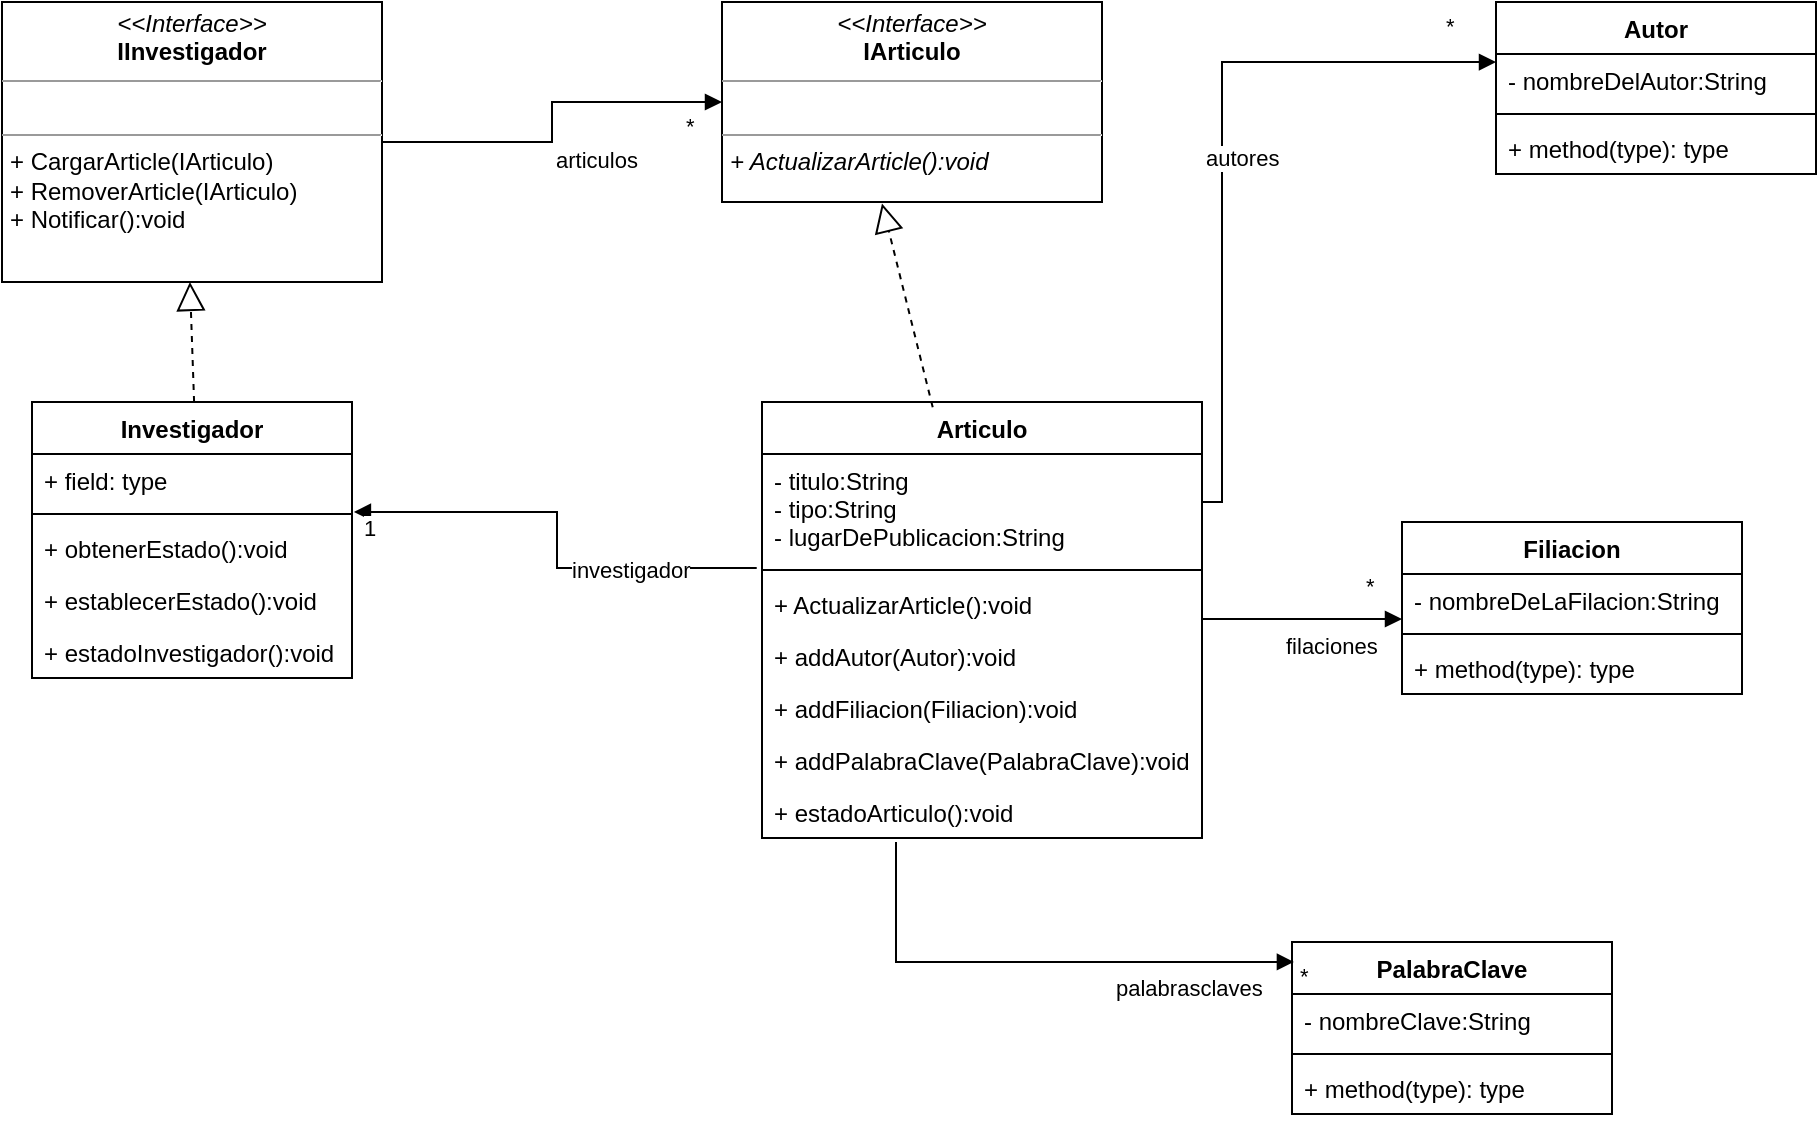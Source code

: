 <mxfile version="20.5.1" type="github">
  <diagram id="C5RBs43oDa-KdzZeNtuy" name="Page-1">
    <mxGraphModel dx="868" dy="450" grid="1" gridSize="10" guides="1" tooltips="1" connect="1" arrows="1" fold="1" page="1" pageScale="1" pageWidth="827" pageHeight="1169" math="0" shadow="0">
      <root>
        <mxCell id="WIyWlLk6GJQsqaUBKTNV-0" />
        <mxCell id="WIyWlLk6GJQsqaUBKTNV-1" parent="WIyWlLk6GJQsqaUBKTNV-0" />
        <mxCell id="X21HdPi5UFmqi_G0laHA-0" value="&lt;p style=&quot;margin:0px;margin-top:4px;text-align:center;&quot;&gt;&lt;i&gt;&amp;lt;&amp;lt;Interface&amp;gt;&amp;gt;&lt;/i&gt;&lt;br&gt;&lt;b&gt;IInvestigador&lt;/b&gt;&lt;/p&gt;&lt;hr size=&quot;1&quot;&gt;&lt;p style=&quot;margin:0px;margin-left:4px;&quot;&gt;&lt;br&gt;&lt;/p&gt;&lt;hr size=&quot;1&quot;&gt;&lt;p style=&quot;margin:0px;margin-left:4px;&quot;&gt;+ CargarArticle(IArticulo)&lt;/p&gt;&lt;p style=&quot;margin:0px;margin-left:4px;&quot;&gt;+ RemoverArticle(IArticulo)&lt;/p&gt;&lt;p style=&quot;margin:0px;margin-left:4px;&quot;&gt;+ Notificar():void&lt;/p&gt;" style="verticalAlign=top;align=left;overflow=fill;fontSize=12;fontFamily=Helvetica;html=1;" parent="WIyWlLk6GJQsqaUBKTNV-1" vertex="1">
          <mxGeometry x="80" y="160" width="190" height="140" as="geometry" />
        </mxCell>
        <mxCell id="X21HdPi5UFmqi_G0laHA-1" value="&lt;p style=&quot;margin:0px;margin-top:4px;text-align:center;&quot;&gt;&lt;i&gt;&amp;lt;&amp;lt;Interface&amp;gt;&amp;gt;&lt;/i&gt;&lt;br&gt;&lt;b&gt;IArticulo&lt;/b&gt;&lt;/p&gt;&lt;hr size=&quot;1&quot;&gt;&lt;p style=&quot;margin:0px;margin-left:4px;&quot;&gt;&lt;br&gt;&lt;/p&gt;&lt;hr size=&quot;1&quot;&gt;&lt;p style=&quot;margin:0px;margin-left:4px;&quot;&gt;&lt;i&gt;+ ActualizarArticle():void&lt;/i&gt;&lt;/p&gt;" style="verticalAlign=top;align=left;overflow=fill;fontSize=12;fontFamily=Helvetica;html=1;" parent="WIyWlLk6GJQsqaUBKTNV-1" vertex="1">
          <mxGeometry x="440" y="160" width="190" height="100" as="geometry" />
        </mxCell>
        <mxCell id="X21HdPi5UFmqi_G0laHA-2" value="articulos" style="endArrow=block;endFill=1;html=1;edgeStyle=orthogonalEdgeStyle;align=left;verticalAlign=top;rounded=0;entryX=0;entryY=0.5;entryDx=0;entryDy=0;exitX=1;exitY=0.5;exitDx=0;exitDy=0;" parent="WIyWlLk6GJQsqaUBKTNV-1" source="X21HdPi5UFmqi_G0laHA-0" target="X21HdPi5UFmqi_G0laHA-1" edge="1">
          <mxGeometry x="-0.059" relative="1" as="geometry">
            <mxPoint x="290" y="229.5" as="sourcePoint" />
            <mxPoint x="450" y="229.5" as="targetPoint" />
            <mxPoint as="offset" />
          </mxGeometry>
        </mxCell>
        <mxCell id="X21HdPi5UFmqi_G0laHA-3" value="*" style="edgeLabel;resizable=0;html=1;align=left;verticalAlign=bottom;" parent="X21HdPi5UFmqi_G0laHA-2" connectable="0" vertex="1">
          <mxGeometry x="-1" relative="1" as="geometry">
            <mxPoint x="150" as="offset" />
          </mxGeometry>
        </mxCell>
        <mxCell id="X21HdPi5UFmqi_G0laHA-4" value="Articulo" style="swimlane;fontStyle=1;align=center;verticalAlign=top;childLayout=stackLayout;horizontal=1;startSize=26;horizontalStack=0;resizeParent=1;resizeParentMax=0;resizeLast=0;collapsible=1;marginBottom=0;" parent="WIyWlLk6GJQsqaUBKTNV-1" vertex="1">
          <mxGeometry x="460" y="360" width="220" height="218" as="geometry" />
        </mxCell>
        <mxCell id="X21HdPi5UFmqi_G0laHA-5" value="- titulo:String&#xa;- tipo:String&#xa;- lugarDePublicacion:String&#xa;" style="text;strokeColor=none;fillColor=none;align=left;verticalAlign=top;spacingLeft=4;spacingRight=4;overflow=hidden;rotatable=0;points=[[0,0.5],[1,0.5]];portConstraint=eastwest;" parent="X21HdPi5UFmqi_G0laHA-4" vertex="1">
          <mxGeometry y="26" width="220" height="54" as="geometry" />
        </mxCell>
        <mxCell id="X21HdPi5UFmqi_G0laHA-6" value="" style="line;strokeWidth=1;fillColor=none;align=left;verticalAlign=middle;spacingTop=-1;spacingLeft=3;spacingRight=3;rotatable=0;labelPosition=right;points=[];portConstraint=eastwest;strokeColor=inherit;" parent="X21HdPi5UFmqi_G0laHA-4" vertex="1">
          <mxGeometry y="80" width="220" height="8" as="geometry" />
        </mxCell>
        <mxCell id="X21HdPi5UFmqi_G0laHA-7" value="+ ActualizarArticle():void" style="text;strokeColor=none;fillColor=none;align=left;verticalAlign=top;spacingLeft=4;spacingRight=4;overflow=hidden;rotatable=0;points=[[0,0.5],[1,0.5]];portConstraint=eastwest;" parent="X21HdPi5UFmqi_G0laHA-4" vertex="1">
          <mxGeometry y="88" width="220" height="26" as="geometry" />
        </mxCell>
        <mxCell id="Lb1tUKkF0miz4bz0d-MX-0" value="+ addAutor(Autor):void" style="text;strokeColor=none;fillColor=none;align=left;verticalAlign=top;spacingLeft=4;spacingRight=4;overflow=hidden;rotatable=0;points=[[0,0.5],[1,0.5]];portConstraint=eastwest;" vertex="1" parent="X21HdPi5UFmqi_G0laHA-4">
          <mxGeometry y="114" width="220" height="26" as="geometry" />
        </mxCell>
        <mxCell id="Lb1tUKkF0miz4bz0d-MX-1" value="+ addFiliacion(Filiacion):void" style="text;strokeColor=none;fillColor=none;align=left;verticalAlign=top;spacingLeft=4;spacingRight=4;overflow=hidden;rotatable=0;points=[[0,0.5],[1,0.5]];portConstraint=eastwest;" vertex="1" parent="X21HdPi5UFmqi_G0laHA-4">
          <mxGeometry y="140" width="220" height="26" as="geometry" />
        </mxCell>
        <mxCell id="Lb1tUKkF0miz4bz0d-MX-2" value="+ addPalabraClave(PalabraClave):void" style="text;strokeColor=none;fillColor=none;align=left;verticalAlign=top;spacingLeft=4;spacingRight=4;overflow=hidden;rotatable=0;points=[[0,0.5],[1,0.5]];portConstraint=eastwest;" vertex="1" parent="X21HdPi5UFmqi_G0laHA-4">
          <mxGeometry y="166" width="220" height="26" as="geometry" />
        </mxCell>
        <mxCell id="Lb1tUKkF0miz4bz0d-MX-3" value="+ estadoArticulo():void" style="text;strokeColor=none;fillColor=none;align=left;verticalAlign=top;spacingLeft=4;spacingRight=4;overflow=hidden;rotatable=0;points=[[0,0.5],[1,0.5]];portConstraint=eastwest;" vertex="1" parent="X21HdPi5UFmqi_G0laHA-4">
          <mxGeometry y="192" width="220" height="26" as="geometry" />
        </mxCell>
        <mxCell id="X21HdPi5UFmqi_G0laHA-8" value="" style="endArrow=block;dashed=1;endFill=0;endSize=12;html=1;rounded=0;entryX=0.421;entryY=1.007;entryDx=0;entryDy=0;entryPerimeter=0;exitX=0.388;exitY=0.012;exitDx=0;exitDy=0;exitPerimeter=0;" parent="WIyWlLk6GJQsqaUBKTNV-1" source="X21HdPi5UFmqi_G0laHA-4" target="X21HdPi5UFmqi_G0laHA-1" edge="1">
          <mxGeometry width="160" relative="1" as="geometry">
            <mxPoint x="535" y="350" as="sourcePoint" />
            <mxPoint x="490" y="380" as="targetPoint" />
            <Array as="points" />
          </mxGeometry>
        </mxCell>
        <mxCell id="X21HdPi5UFmqi_G0laHA-9" value="Investigador" style="swimlane;fontStyle=1;align=center;verticalAlign=top;childLayout=stackLayout;horizontal=1;startSize=26;horizontalStack=0;resizeParent=1;resizeParentMax=0;resizeLast=0;collapsible=1;marginBottom=0;" parent="WIyWlLk6GJQsqaUBKTNV-1" vertex="1">
          <mxGeometry x="95" y="360" width="160" height="138" as="geometry" />
        </mxCell>
        <mxCell id="X21HdPi5UFmqi_G0laHA-10" value="+ field: type" style="text;strokeColor=none;fillColor=none;align=left;verticalAlign=top;spacingLeft=4;spacingRight=4;overflow=hidden;rotatable=0;points=[[0,0.5],[1,0.5]];portConstraint=eastwest;" parent="X21HdPi5UFmqi_G0laHA-9" vertex="1">
          <mxGeometry y="26" width="160" height="26" as="geometry" />
        </mxCell>
        <mxCell id="X21HdPi5UFmqi_G0laHA-11" value="" style="line;strokeWidth=1;fillColor=none;align=left;verticalAlign=middle;spacingTop=-1;spacingLeft=3;spacingRight=3;rotatable=0;labelPosition=right;points=[];portConstraint=eastwest;strokeColor=inherit;" parent="X21HdPi5UFmqi_G0laHA-9" vertex="1">
          <mxGeometry y="52" width="160" height="8" as="geometry" />
        </mxCell>
        <mxCell id="X21HdPi5UFmqi_G0laHA-12" value="+ obtenerEstado():void" style="text;strokeColor=none;fillColor=none;align=left;verticalAlign=top;spacingLeft=4;spacingRight=4;overflow=hidden;rotatable=0;points=[[0,0.5],[1,0.5]];portConstraint=eastwest;" parent="X21HdPi5UFmqi_G0laHA-9" vertex="1">
          <mxGeometry y="60" width="160" height="26" as="geometry" />
        </mxCell>
        <mxCell id="Lb1tUKkF0miz4bz0d-MX-4" value="+ establecerEstado():void" style="text;strokeColor=none;fillColor=none;align=left;verticalAlign=top;spacingLeft=4;spacingRight=4;overflow=hidden;rotatable=0;points=[[0,0.5],[1,0.5]];portConstraint=eastwest;" vertex="1" parent="X21HdPi5UFmqi_G0laHA-9">
          <mxGeometry y="86" width="160" height="26" as="geometry" />
        </mxCell>
        <mxCell id="Lb1tUKkF0miz4bz0d-MX-5" value="+ estadoInvestigador():void" style="text;strokeColor=none;fillColor=none;align=left;verticalAlign=top;spacingLeft=4;spacingRight=4;overflow=hidden;rotatable=0;points=[[0,0.5],[1,0.5]];portConstraint=eastwest;" vertex="1" parent="X21HdPi5UFmqi_G0laHA-9">
          <mxGeometry y="112" width="160" height="26" as="geometry" />
        </mxCell>
        <mxCell id="X21HdPi5UFmqi_G0laHA-14" value="" style="endArrow=block;dashed=1;endFill=0;endSize=12;html=1;rounded=0;entryX=0.421;entryY=1.007;entryDx=0;entryDy=0;entryPerimeter=0;exitX=0.388;exitY=0.012;exitDx=0;exitDy=0;exitPerimeter=0;" parent="WIyWlLk6GJQsqaUBKTNV-1" edge="1">
          <mxGeometry width="160" relative="1" as="geometry">
            <mxPoint x="176.05" y="360.002" as="sourcePoint" />
            <mxPoint x="173.96" y="299.95" as="targetPoint" />
            <Array as="points" />
          </mxGeometry>
        </mxCell>
        <mxCell id="X21HdPi5UFmqi_G0laHA-15" value="investigador" style="endArrow=block;endFill=1;html=1;edgeStyle=orthogonalEdgeStyle;align=left;verticalAlign=top;rounded=0;entryX=1.006;entryY=1.115;entryDx=0;entryDy=0;entryPerimeter=0;exitX=-0.012;exitY=-0.192;exitDx=0;exitDy=0;exitPerimeter=0;" parent="WIyWlLk6GJQsqaUBKTNV-1" source="X21HdPi5UFmqi_G0laHA-7" target="X21HdPi5UFmqi_G0laHA-10" edge="1">
          <mxGeometry x="-0.029" y="-5" relative="1" as="geometry">
            <mxPoint x="450" y="480" as="sourcePoint" />
            <mxPoint x="300" y="460" as="targetPoint" />
            <Array as="points" />
            <mxPoint as="offset" />
          </mxGeometry>
        </mxCell>
        <mxCell id="X21HdPi5UFmqi_G0laHA-16" value="1" style="edgeLabel;resizable=0;html=1;align=left;verticalAlign=bottom;" parent="X21HdPi5UFmqi_G0laHA-15" connectable="0" vertex="1">
          <mxGeometry x="-1" relative="1" as="geometry">
            <mxPoint x="-198" y="-12" as="offset" />
          </mxGeometry>
        </mxCell>
        <mxCell id="X21HdPi5UFmqi_G0laHA-18" value="Autor" style="swimlane;fontStyle=1;align=center;verticalAlign=top;childLayout=stackLayout;horizontal=1;startSize=26;horizontalStack=0;resizeParent=1;resizeParentMax=0;resizeLast=0;collapsible=1;marginBottom=0;" parent="WIyWlLk6GJQsqaUBKTNV-1" vertex="1">
          <mxGeometry x="827" y="160" width="160" height="86" as="geometry" />
        </mxCell>
        <mxCell id="X21HdPi5UFmqi_G0laHA-19" value="- nombreDelAutor:String&#xa;" style="text;strokeColor=none;fillColor=none;align=left;verticalAlign=top;spacingLeft=4;spacingRight=4;overflow=hidden;rotatable=0;points=[[0,0.5],[1,0.5]];portConstraint=eastwest;" parent="X21HdPi5UFmqi_G0laHA-18" vertex="1">
          <mxGeometry y="26" width="160" height="26" as="geometry" />
        </mxCell>
        <mxCell id="X21HdPi5UFmqi_G0laHA-20" value="" style="line;strokeWidth=1;fillColor=none;align=left;verticalAlign=middle;spacingTop=-1;spacingLeft=3;spacingRight=3;rotatable=0;labelPosition=right;points=[];portConstraint=eastwest;strokeColor=inherit;" parent="X21HdPi5UFmqi_G0laHA-18" vertex="1">
          <mxGeometry y="52" width="160" height="8" as="geometry" />
        </mxCell>
        <mxCell id="X21HdPi5UFmqi_G0laHA-21" value="+ method(type): type" style="text;strokeColor=none;fillColor=none;align=left;verticalAlign=top;spacingLeft=4;spacingRight=4;overflow=hidden;rotatable=0;points=[[0,0.5],[1,0.5]];portConstraint=eastwest;" parent="X21HdPi5UFmqi_G0laHA-18" vertex="1">
          <mxGeometry y="60" width="160" height="26" as="geometry" />
        </mxCell>
        <mxCell id="X21HdPi5UFmqi_G0laHA-22" value="autores" style="endArrow=block;endFill=1;html=1;edgeStyle=orthogonalEdgeStyle;align=left;verticalAlign=top;rounded=0;entryX=0;entryY=0.154;entryDx=0;entryDy=0;entryPerimeter=0;" parent="WIyWlLk6GJQsqaUBKTNV-1" target="X21HdPi5UFmqi_G0laHA-19" edge="1">
          <mxGeometry x="0.062" y="10" relative="1" as="geometry">
            <mxPoint x="680" y="410" as="sourcePoint" />
            <mxPoint x="680" y="190" as="targetPoint" />
            <Array as="points">
              <mxPoint x="690" y="410" />
              <mxPoint x="690" y="190" />
            </Array>
            <mxPoint as="offset" />
          </mxGeometry>
        </mxCell>
        <mxCell id="X21HdPi5UFmqi_G0laHA-23" value="*" style="edgeLabel;resizable=0;html=1;align=left;verticalAlign=bottom;" parent="X21HdPi5UFmqi_G0laHA-22" connectable="0" vertex="1">
          <mxGeometry x="-1" relative="1" as="geometry">
            <mxPoint x="120" y="-230" as="offset" />
          </mxGeometry>
        </mxCell>
        <mxCell id="X21HdPi5UFmqi_G0laHA-24" value="Filiacion" style="swimlane;fontStyle=1;align=center;verticalAlign=top;childLayout=stackLayout;horizontal=1;startSize=26;horizontalStack=0;resizeParent=1;resizeParentMax=0;resizeLast=0;collapsible=1;marginBottom=0;" parent="WIyWlLk6GJQsqaUBKTNV-1" vertex="1">
          <mxGeometry x="780" y="420" width="170" height="86" as="geometry" />
        </mxCell>
        <mxCell id="X21HdPi5UFmqi_G0laHA-25" value="- nombreDeLaFilacion:String" style="text;strokeColor=none;fillColor=none;align=left;verticalAlign=top;spacingLeft=4;spacingRight=4;overflow=hidden;rotatable=0;points=[[0,0.5],[1,0.5]];portConstraint=eastwest;" parent="X21HdPi5UFmqi_G0laHA-24" vertex="1">
          <mxGeometry y="26" width="170" height="26" as="geometry" />
        </mxCell>
        <mxCell id="X21HdPi5UFmqi_G0laHA-26" value="" style="line;strokeWidth=1;fillColor=none;align=left;verticalAlign=middle;spacingTop=-1;spacingLeft=3;spacingRight=3;rotatable=0;labelPosition=right;points=[];portConstraint=eastwest;strokeColor=inherit;" parent="X21HdPi5UFmqi_G0laHA-24" vertex="1">
          <mxGeometry y="52" width="170" height="8" as="geometry" />
        </mxCell>
        <mxCell id="X21HdPi5UFmqi_G0laHA-27" value="+ method(type): type" style="text;strokeColor=none;fillColor=none;align=left;verticalAlign=top;spacingLeft=4;spacingRight=4;overflow=hidden;rotatable=0;points=[[0,0.5],[1,0.5]];portConstraint=eastwest;" parent="X21HdPi5UFmqi_G0laHA-24" vertex="1">
          <mxGeometry y="60" width="170" height="26" as="geometry" />
        </mxCell>
        <mxCell id="X21HdPi5UFmqi_G0laHA-28" value="filaciones" style="endArrow=block;endFill=1;html=1;edgeStyle=orthogonalEdgeStyle;align=left;verticalAlign=top;rounded=0;" parent="WIyWlLk6GJQsqaUBKTNV-1" edge="1">
          <mxGeometry x="-0.2" relative="1" as="geometry">
            <mxPoint x="680" y="468.5" as="sourcePoint" />
            <mxPoint x="780" y="468.5" as="targetPoint" />
            <Array as="points">
              <mxPoint x="740" y="468.5" />
              <mxPoint x="740" y="468.5" />
            </Array>
            <mxPoint as="offset" />
          </mxGeometry>
        </mxCell>
        <mxCell id="X21HdPi5UFmqi_G0laHA-29" value="*" style="edgeLabel;resizable=0;html=1;align=left;verticalAlign=bottom;" parent="X21HdPi5UFmqi_G0laHA-28" connectable="0" vertex="1">
          <mxGeometry x="-1" relative="1" as="geometry">
            <mxPoint x="80" y="-8" as="offset" />
          </mxGeometry>
        </mxCell>
        <mxCell id="X21HdPi5UFmqi_G0laHA-31" value="PalabraClave" style="swimlane;fontStyle=1;align=center;verticalAlign=top;childLayout=stackLayout;horizontal=1;startSize=26;horizontalStack=0;resizeParent=1;resizeParentMax=0;resizeLast=0;collapsible=1;marginBottom=0;" parent="WIyWlLk6GJQsqaUBKTNV-1" vertex="1">
          <mxGeometry x="725" y="630" width="160" height="86" as="geometry" />
        </mxCell>
        <mxCell id="X21HdPi5UFmqi_G0laHA-32" value="- nombreClave:String" style="text;strokeColor=none;fillColor=none;align=left;verticalAlign=top;spacingLeft=4;spacingRight=4;overflow=hidden;rotatable=0;points=[[0,0.5],[1,0.5]];portConstraint=eastwest;" parent="X21HdPi5UFmqi_G0laHA-31" vertex="1">
          <mxGeometry y="26" width="160" height="26" as="geometry" />
        </mxCell>
        <mxCell id="X21HdPi5UFmqi_G0laHA-33" value="" style="line;strokeWidth=1;fillColor=none;align=left;verticalAlign=middle;spacingTop=-1;spacingLeft=3;spacingRight=3;rotatable=0;labelPosition=right;points=[];portConstraint=eastwest;strokeColor=inherit;" parent="X21HdPi5UFmqi_G0laHA-31" vertex="1">
          <mxGeometry y="52" width="160" height="8" as="geometry" />
        </mxCell>
        <mxCell id="X21HdPi5UFmqi_G0laHA-34" value="+ method(type): type" style="text;strokeColor=none;fillColor=none;align=left;verticalAlign=top;spacingLeft=4;spacingRight=4;overflow=hidden;rotatable=0;points=[[0,0.5],[1,0.5]];portConstraint=eastwest;" parent="X21HdPi5UFmqi_G0laHA-31" vertex="1">
          <mxGeometry y="60" width="160" height="26" as="geometry" />
        </mxCell>
        <mxCell id="X21HdPi5UFmqi_G0laHA-35" value="palabrasclaves" style="endArrow=block;endFill=1;html=1;edgeStyle=orthogonalEdgeStyle;align=left;verticalAlign=top;rounded=0;entryX=0.006;entryY=0.116;entryDx=0;entryDy=0;entryPerimeter=0;" parent="WIyWlLk6GJQsqaUBKTNV-1" target="X21HdPi5UFmqi_G0laHA-31" edge="1">
          <mxGeometry x="0.296" relative="1" as="geometry">
            <mxPoint x="527" y="580" as="sourcePoint" />
            <mxPoint x="695" y="602.5" as="targetPoint" />
            <Array as="points">
              <mxPoint x="527" y="640" />
            </Array>
            <mxPoint as="offset" />
          </mxGeometry>
        </mxCell>
        <mxCell id="X21HdPi5UFmqi_G0laHA-36" value="*" style="edgeLabel;resizable=0;html=1;align=left;verticalAlign=bottom;" parent="X21HdPi5UFmqi_G0laHA-35" connectable="0" vertex="1">
          <mxGeometry x="-1" relative="1" as="geometry">
            <mxPoint x="200" y="75" as="offset" />
          </mxGeometry>
        </mxCell>
      </root>
    </mxGraphModel>
  </diagram>
</mxfile>
